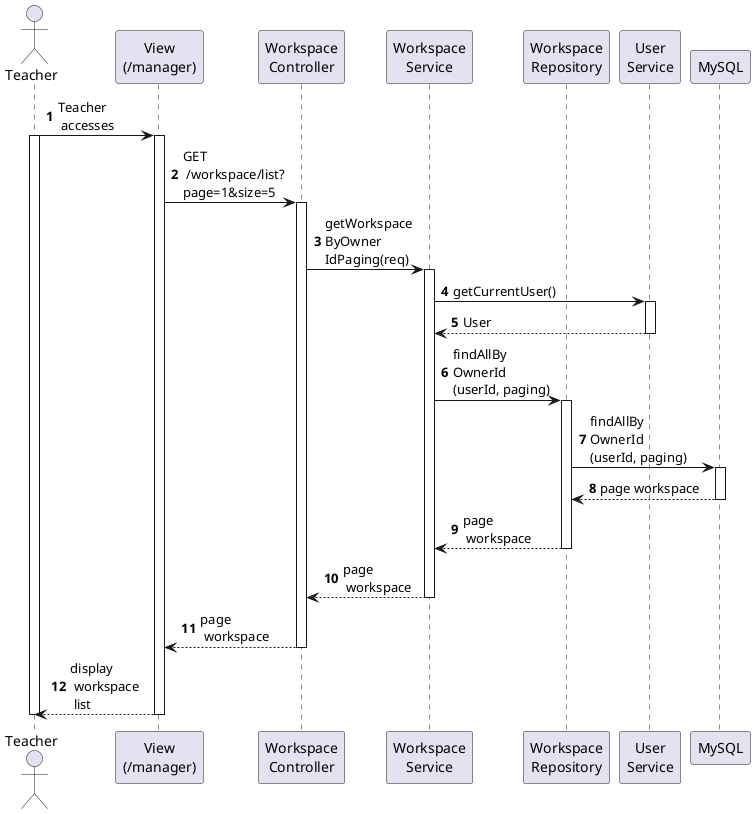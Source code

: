 @startuml
autonumber

actor Teacher as SV
participant "View\n(/manager)" as View
participant "Workspace\nController" as Controller
participant "Workspace\nService" as Service
participant "Workspace\nRepository" as Repo
participant "User\nService" as UService
participant "MySQL" as MySQL

SV -> View : Teacher \n accesses
activate SV

activate View
View -> Controller : GET \n /workspace/list?\npage=1&size=5

activate Controller
Controller -> Service : getWorkspace\nByOwner\nIdPaging(req)

activate Service
Service -> UService : getCurrentUser()
activate UService
UService --> Service :  User
deactivate UService

Service -> Repo : findAllBy\nOwnerId\n(userId, paging)
activate Repo
Repo -> MySQL : findAllBy\nOwnerId\n(userId, paging)
activate MySQL
MySQL --> Repo :  page workspace
deactivate MySQL
Repo --> Service :  page \n workspace
deactivate Repo

Service --> Controller :  page \n workspace
deactivate Service

Controller --> View :  page \n workspace
deactivate Controller
View --> SV : display \n workspace \n list

deactivate View
deactivate SV
@enduml
